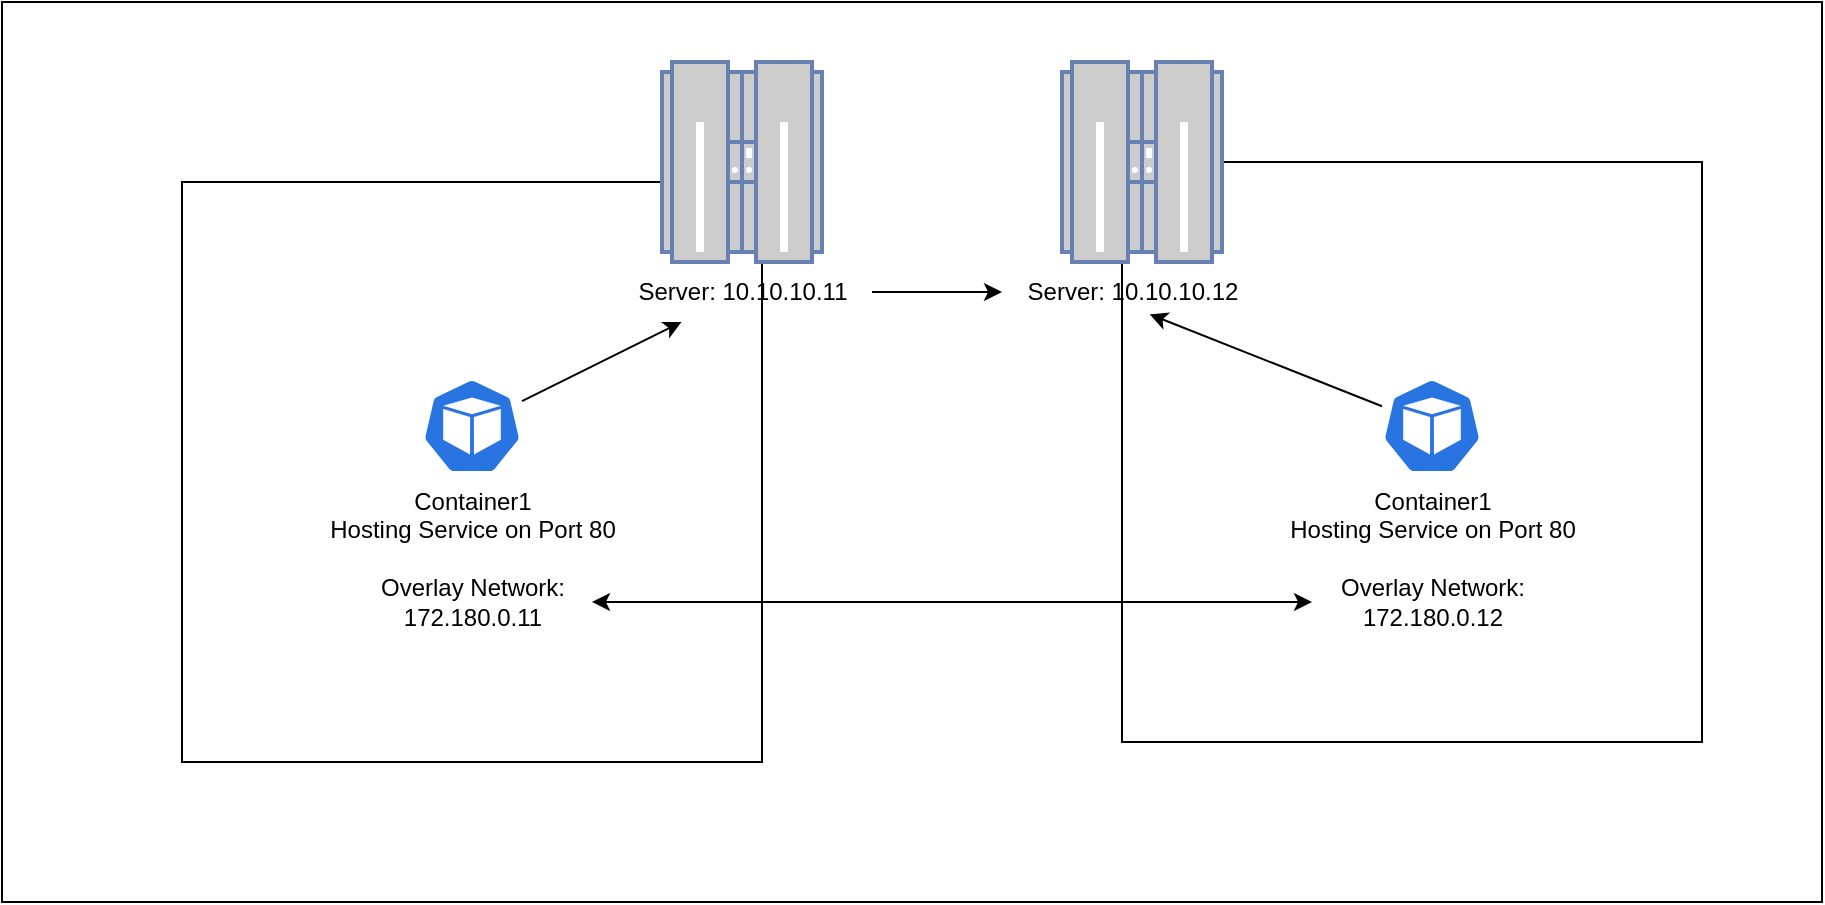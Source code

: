 <mxfile>
    <diagram id="ya9FcaW5qKWUzyB3rOu5" name="Page-1">
        <mxGraphModel dx="939" dy="659" grid="1" gridSize="10" guides="1" tooltips="1" connect="1" arrows="1" fold="1" page="1" pageScale="1" pageWidth="850" pageHeight="1100" math="0" shadow="0">
            <root>
                <mxCell id="0"/>
                <mxCell id="1" parent="0"/>
                <mxCell id="16" value="" style="rounded=0;whiteSpace=wrap;html=1;" vertex="1" parent="1">
                    <mxGeometry x="80" y="190" width="910" height="450" as="geometry"/>
                </mxCell>
                <mxCell id="2" value="" style="whiteSpace=wrap;html=1;aspect=fixed;" parent="1" vertex="1">
                    <mxGeometry x="170" y="280" width="290" height="290" as="geometry"/>
                </mxCell>
                <mxCell id="3" value="" style="fontColor=#0066CC;verticalAlign=top;verticalLabelPosition=bottom;labelPosition=center;align=center;html=1;outlineConnect=0;fillColor=#CCCCCC;strokeColor=#6881B3;gradientColor=none;gradientDirection=north;strokeWidth=2;shape=mxgraph.networks.mainframe;" parent="1" vertex="1">
                    <mxGeometry x="410" y="220" width="80" height="100" as="geometry"/>
                </mxCell>
                <mxCell id="29" style="edgeStyle=none;html=1;" edge="1" parent="1" source="5" target="7">
                    <mxGeometry relative="1" as="geometry"/>
                </mxCell>
                <mxCell id="5" value="Container1&lt;div&gt;Hosting Service on Port 80&lt;/div&gt;" style="aspect=fixed;sketch=0;html=1;dashed=0;whitespace=wrap;verticalLabelPosition=bottom;verticalAlign=top;fillColor=#2875E2;strokeColor=#ffffff;points=[[0.005,0.63,0],[0.1,0.2,0],[0.9,0.2,0],[0.5,0,0],[0.995,0.63,0],[0.72,0.99,0],[0.5,1,0],[0.28,0.99,0]];shape=mxgraph.kubernetes.icon2;prIcon=pod" parent="1" vertex="1">
                    <mxGeometry x="290" y="378" width="50" height="48" as="geometry"/>
                </mxCell>
                <mxCell id="32" style="edgeStyle=none;html=1;" edge="1" parent="1" source="7" target="22">
                    <mxGeometry relative="1" as="geometry"/>
                </mxCell>
                <mxCell id="7" value="Server: 10.10.10.11" style="text;html=1;align=center;verticalAlign=middle;resizable=0;points=[];autosize=1;strokeColor=none;fillColor=none;" parent="1" vertex="1">
                    <mxGeometry x="385" y="320" width="130" height="30" as="geometry"/>
                </mxCell>
                <mxCell id="18" value="" style="whiteSpace=wrap;html=1;aspect=fixed;" vertex="1" parent="1">
                    <mxGeometry x="640" y="270" width="290" height="290" as="geometry"/>
                </mxCell>
                <mxCell id="19" value="" style="fontColor=#0066CC;verticalAlign=top;verticalLabelPosition=bottom;labelPosition=center;align=center;html=1;outlineConnect=0;fillColor=#CCCCCC;strokeColor=#6881B3;gradientColor=none;gradientDirection=north;strokeWidth=2;shape=mxgraph.networks.mainframe;" vertex="1" parent="1">
                    <mxGeometry x="610" y="220" width="80" height="100" as="geometry"/>
                </mxCell>
                <mxCell id="20" value="Container1&lt;div&gt;Hosting Service on Port 80&lt;/div&gt;" style="aspect=fixed;sketch=0;html=1;dashed=0;whitespace=wrap;verticalLabelPosition=bottom;verticalAlign=top;fillColor=#2875E2;strokeColor=#ffffff;points=[[0.005,0.63,0],[0.1,0.2,0],[0.9,0.2,0],[0.5,0,0],[0.995,0.63,0],[0.72,0.99,0],[0.5,1,0],[0.28,0.99,0]];shape=mxgraph.kubernetes.icon2;prIcon=pod" vertex="1" parent="1">
                    <mxGeometry x="770" y="378" width="50" height="48" as="geometry"/>
                </mxCell>
                <mxCell id="22" value="Server: 10.10.10.12" style="text;html=1;align=center;verticalAlign=middle;resizable=0;points=[];autosize=1;strokeColor=none;fillColor=none;" vertex="1" parent="1">
                    <mxGeometry x="580" y="320" width="130" height="30" as="geometry"/>
                </mxCell>
                <mxCell id="25" style="edgeStyle=none;html=1;startArrow=classic;startFill=1;" edge="1" parent="1" source="23" target="24">
                    <mxGeometry relative="1" as="geometry"/>
                </mxCell>
                <mxCell id="23" value="Overlay Network:&lt;div&gt;172.180.0.11&lt;/div&gt;" style="text;html=1;align=center;verticalAlign=middle;resizable=0;points=[];autosize=1;strokeColor=none;fillColor=none;" vertex="1" parent="1">
                    <mxGeometry x="255" y="470" width="120" height="40" as="geometry"/>
                </mxCell>
                <mxCell id="24" value="Overlay Network:&lt;div&gt;172.180.0.12&lt;/div&gt;" style="text;html=1;align=center;verticalAlign=middle;resizable=0;points=[];autosize=1;strokeColor=none;fillColor=none;" vertex="1" parent="1">
                    <mxGeometry x="735" y="470" width="120" height="40" as="geometry"/>
                </mxCell>
                <mxCell id="30" style="edgeStyle=none;html=1;entryX=0.568;entryY=0.872;entryDx=0;entryDy=0;entryPerimeter=0;" edge="1" parent="1" source="20" target="22">
                    <mxGeometry relative="1" as="geometry"/>
                </mxCell>
            </root>
        </mxGraphModel>
    </diagram>
</mxfile>